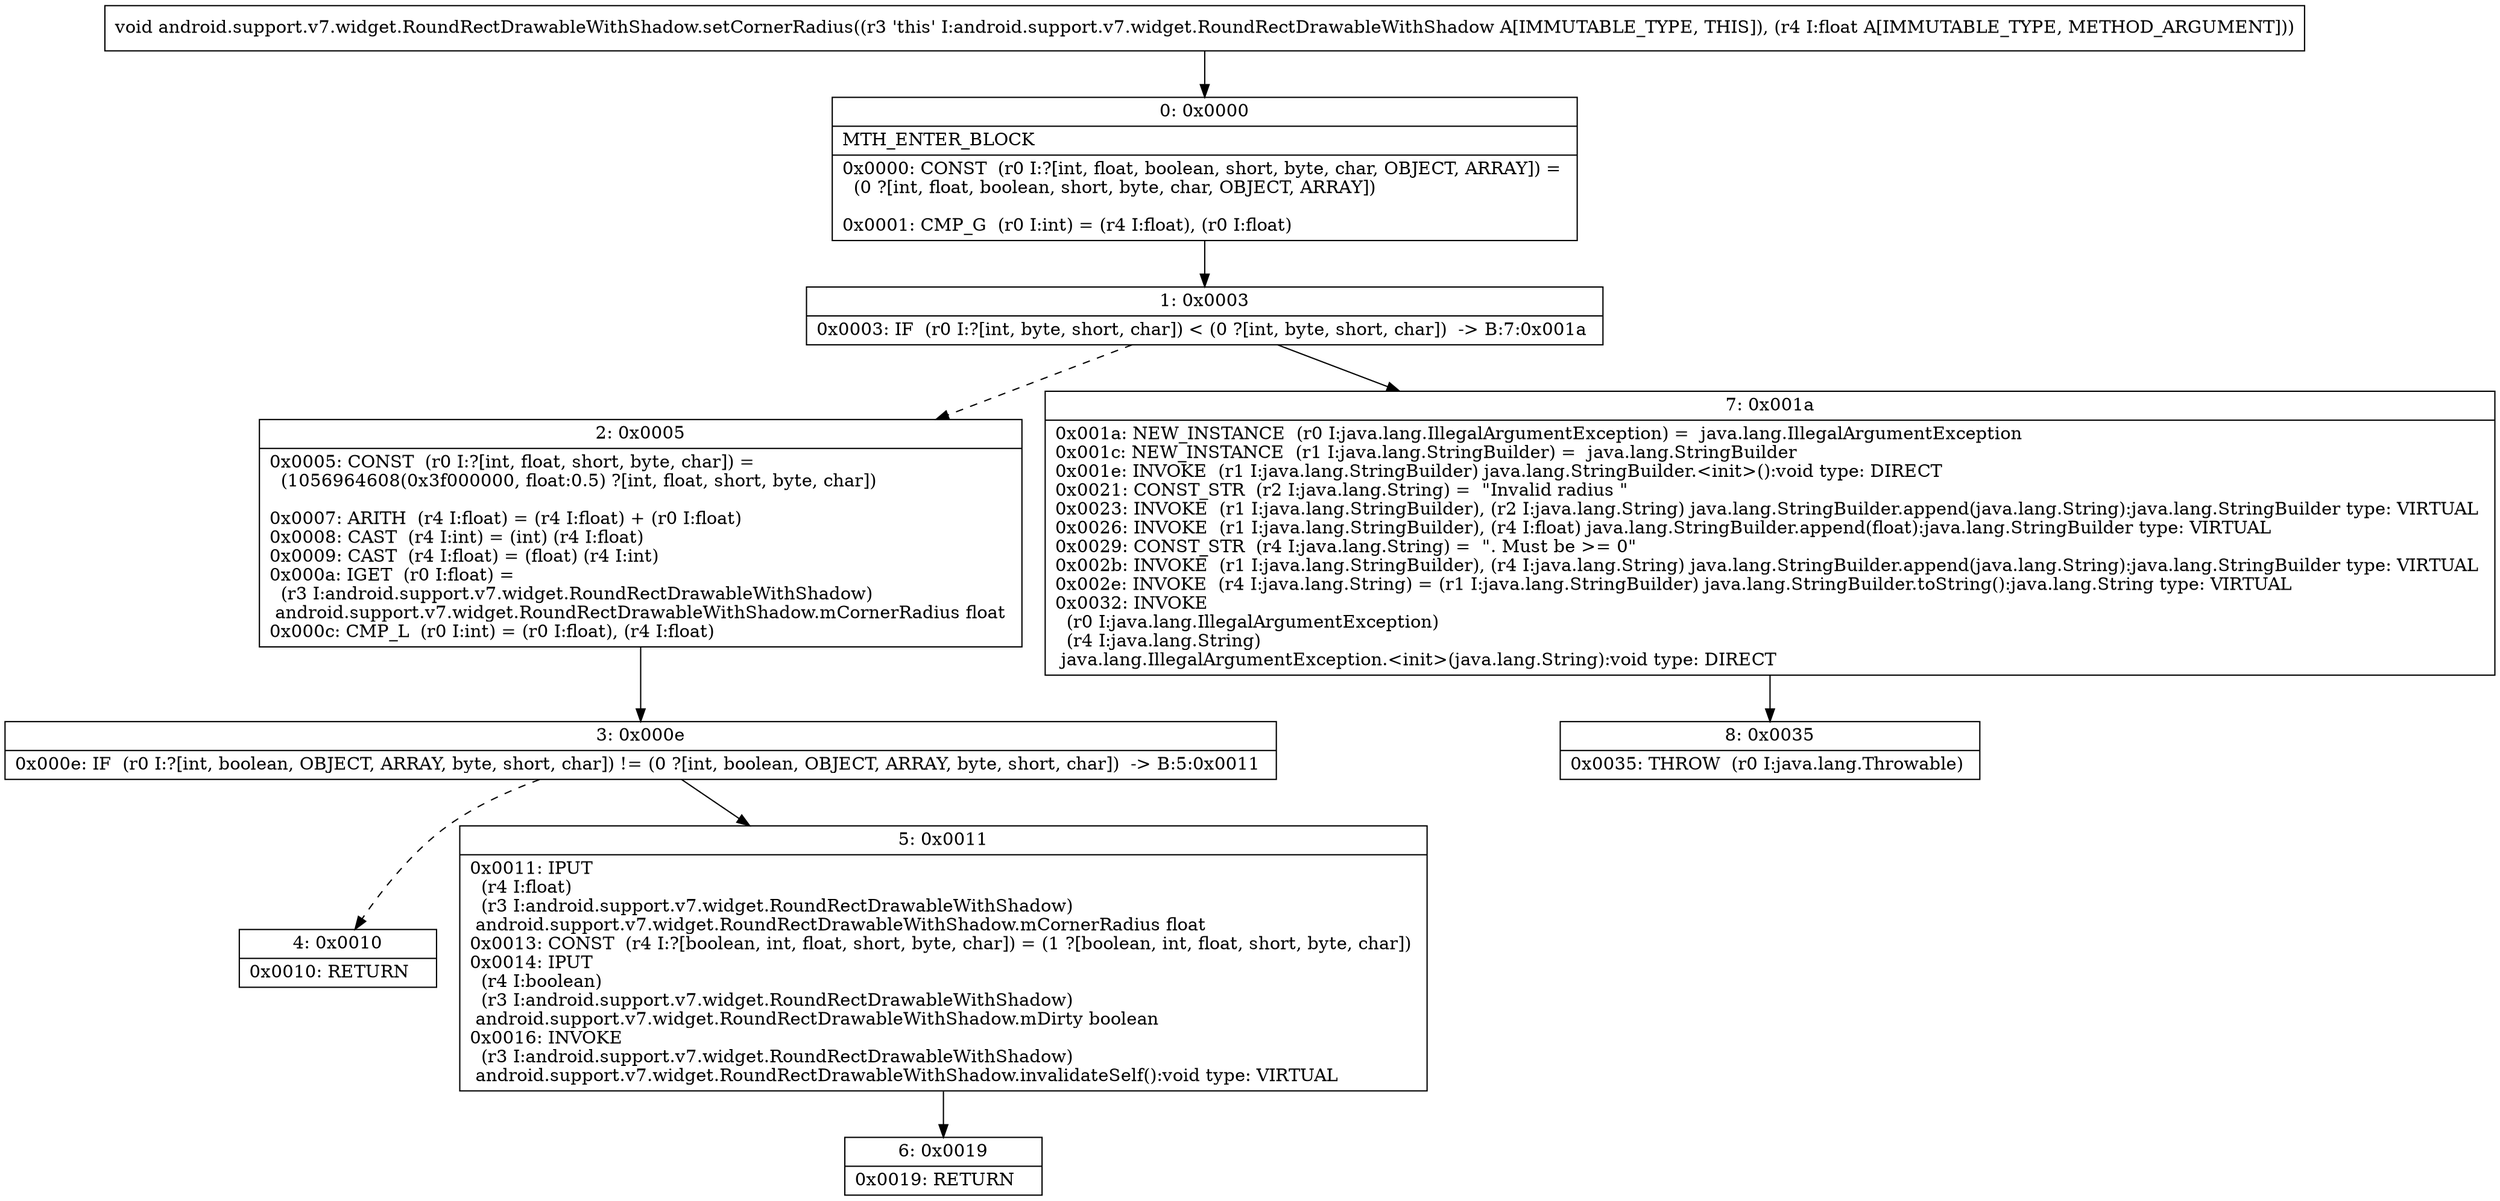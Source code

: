 digraph "CFG forandroid.support.v7.widget.RoundRectDrawableWithShadow.setCornerRadius(F)V" {
Node_0 [shape=record,label="{0\:\ 0x0000|MTH_ENTER_BLOCK\l|0x0000: CONST  (r0 I:?[int, float, boolean, short, byte, char, OBJECT, ARRAY]) = \l  (0 ?[int, float, boolean, short, byte, char, OBJECT, ARRAY])\l \l0x0001: CMP_G  (r0 I:int) = (r4 I:float), (r0 I:float) \l}"];
Node_1 [shape=record,label="{1\:\ 0x0003|0x0003: IF  (r0 I:?[int, byte, short, char]) \< (0 ?[int, byte, short, char])  \-\> B:7:0x001a \l}"];
Node_2 [shape=record,label="{2\:\ 0x0005|0x0005: CONST  (r0 I:?[int, float, short, byte, char]) = \l  (1056964608(0x3f000000, float:0.5) ?[int, float, short, byte, char])\l \l0x0007: ARITH  (r4 I:float) = (r4 I:float) + (r0 I:float) \l0x0008: CAST  (r4 I:int) = (int) (r4 I:float) \l0x0009: CAST  (r4 I:float) = (float) (r4 I:int) \l0x000a: IGET  (r0 I:float) = \l  (r3 I:android.support.v7.widget.RoundRectDrawableWithShadow)\l android.support.v7.widget.RoundRectDrawableWithShadow.mCornerRadius float \l0x000c: CMP_L  (r0 I:int) = (r0 I:float), (r4 I:float) \l}"];
Node_3 [shape=record,label="{3\:\ 0x000e|0x000e: IF  (r0 I:?[int, boolean, OBJECT, ARRAY, byte, short, char]) != (0 ?[int, boolean, OBJECT, ARRAY, byte, short, char])  \-\> B:5:0x0011 \l}"];
Node_4 [shape=record,label="{4\:\ 0x0010|0x0010: RETURN   \l}"];
Node_5 [shape=record,label="{5\:\ 0x0011|0x0011: IPUT  \l  (r4 I:float)\l  (r3 I:android.support.v7.widget.RoundRectDrawableWithShadow)\l android.support.v7.widget.RoundRectDrawableWithShadow.mCornerRadius float \l0x0013: CONST  (r4 I:?[boolean, int, float, short, byte, char]) = (1 ?[boolean, int, float, short, byte, char]) \l0x0014: IPUT  \l  (r4 I:boolean)\l  (r3 I:android.support.v7.widget.RoundRectDrawableWithShadow)\l android.support.v7.widget.RoundRectDrawableWithShadow.mDirty boolean \l0x0016: INVOKE  \l  (r3 I:android.support.v7.widget.RoundRectDrawableWithShadow)\l android.support.v7.widget.RoundRectDrawableWithShadow.invalidateSelf():void type: VIRTUAL \l}"];
Node_6 [shape=record,label="{6\:\ 0x0019|0x0019: RETURN   \l}"];
Node_7 [shape=record,label="{7\:\ 0x001a|0x001a: NEW_INSTANCE  (r0 I:java.lang.IllegalArgumentException) =  java.lang.IllegalArgumentException \l0x001c: NEW_INSTANCE  (r1 I:java.lang.StringBuilder) =  java.lang.StringBuilder \l0x001e: INVOKE  (r1 I:java.lang.StringBuilder) java.lang.StringBuilder.\<init\>():void type: DIRECT \l0x0021: CONST_STR  (r2 I:java.lang.String) =  \"Invalid radius \" \l0x0023: INVOKE  (r1 I:java.lang.StringBuilder), (r2 I:java.lang.String) java.lang.StringBuilder.append(java.lang.String):java.lang.StringBuilder type: VIRTUAL \l0x0026: INVOKE  (r1 I:java.lang.StringBuilder), (r4 I:float) java.lang.StringBuilder.append(float):java.lang.StringBuilder type: VIRTUAL \l0x0029: CONST_STR  (r4 I:java.lang.String) =  \". Must be \>= 0\" \l0x002b: INVOKE  (r1 I:java.lang.StringBuilder), (r4 I:java.lang.String) java.lang.StringBuilder.append(java.lang.String):java.lang.StringBuilder type: VIRTUAL \l0x002e: INVOKE  (r4 I:java.lang.String) = (r1 I:java.lang.StringBuilder) java.lang.StringBuilder.toString():java.lang.String type: VIRTUAL \l0x0032: INVOKE  \l  (r0 I:java.lang.IllegalArgumentException)\l  (r4 I:java.lang.String)\l java.lang.IllegalArgumentException.\<init\>(java.lang.String):void type: DIRECT \l}"];
Node_8 [shape=record,label="{8\:\ 0x0035|0x0035: THROW  (r0 I:java.lang.Throwable) \l}"];
MethodNode[shape=record,label="{void android.support.v7.widget.RoundRectDrawableWithShadow.setCornerRadius((r3 'this' I:android.support.v7.widget.RoundRectDrawableWithShadow A[IMMUTABLE_TYPE, THIS]), (r4 I:float A[IMMUTABLE_TYPE, METHOD_ARGUMENT])) }"];
MethodNode -> Node_0;
Node_0 -> Node_1;
Node_1 -> Node_2[style=dashed];
Node_1 -> Node_7;
Node_2 -> Node_3;
Node_3 -> Node_4[style=dashed];
Node_3 -> Node_5;
Node_5 -> Node_6;
Node_7 -> Node_8;
}

